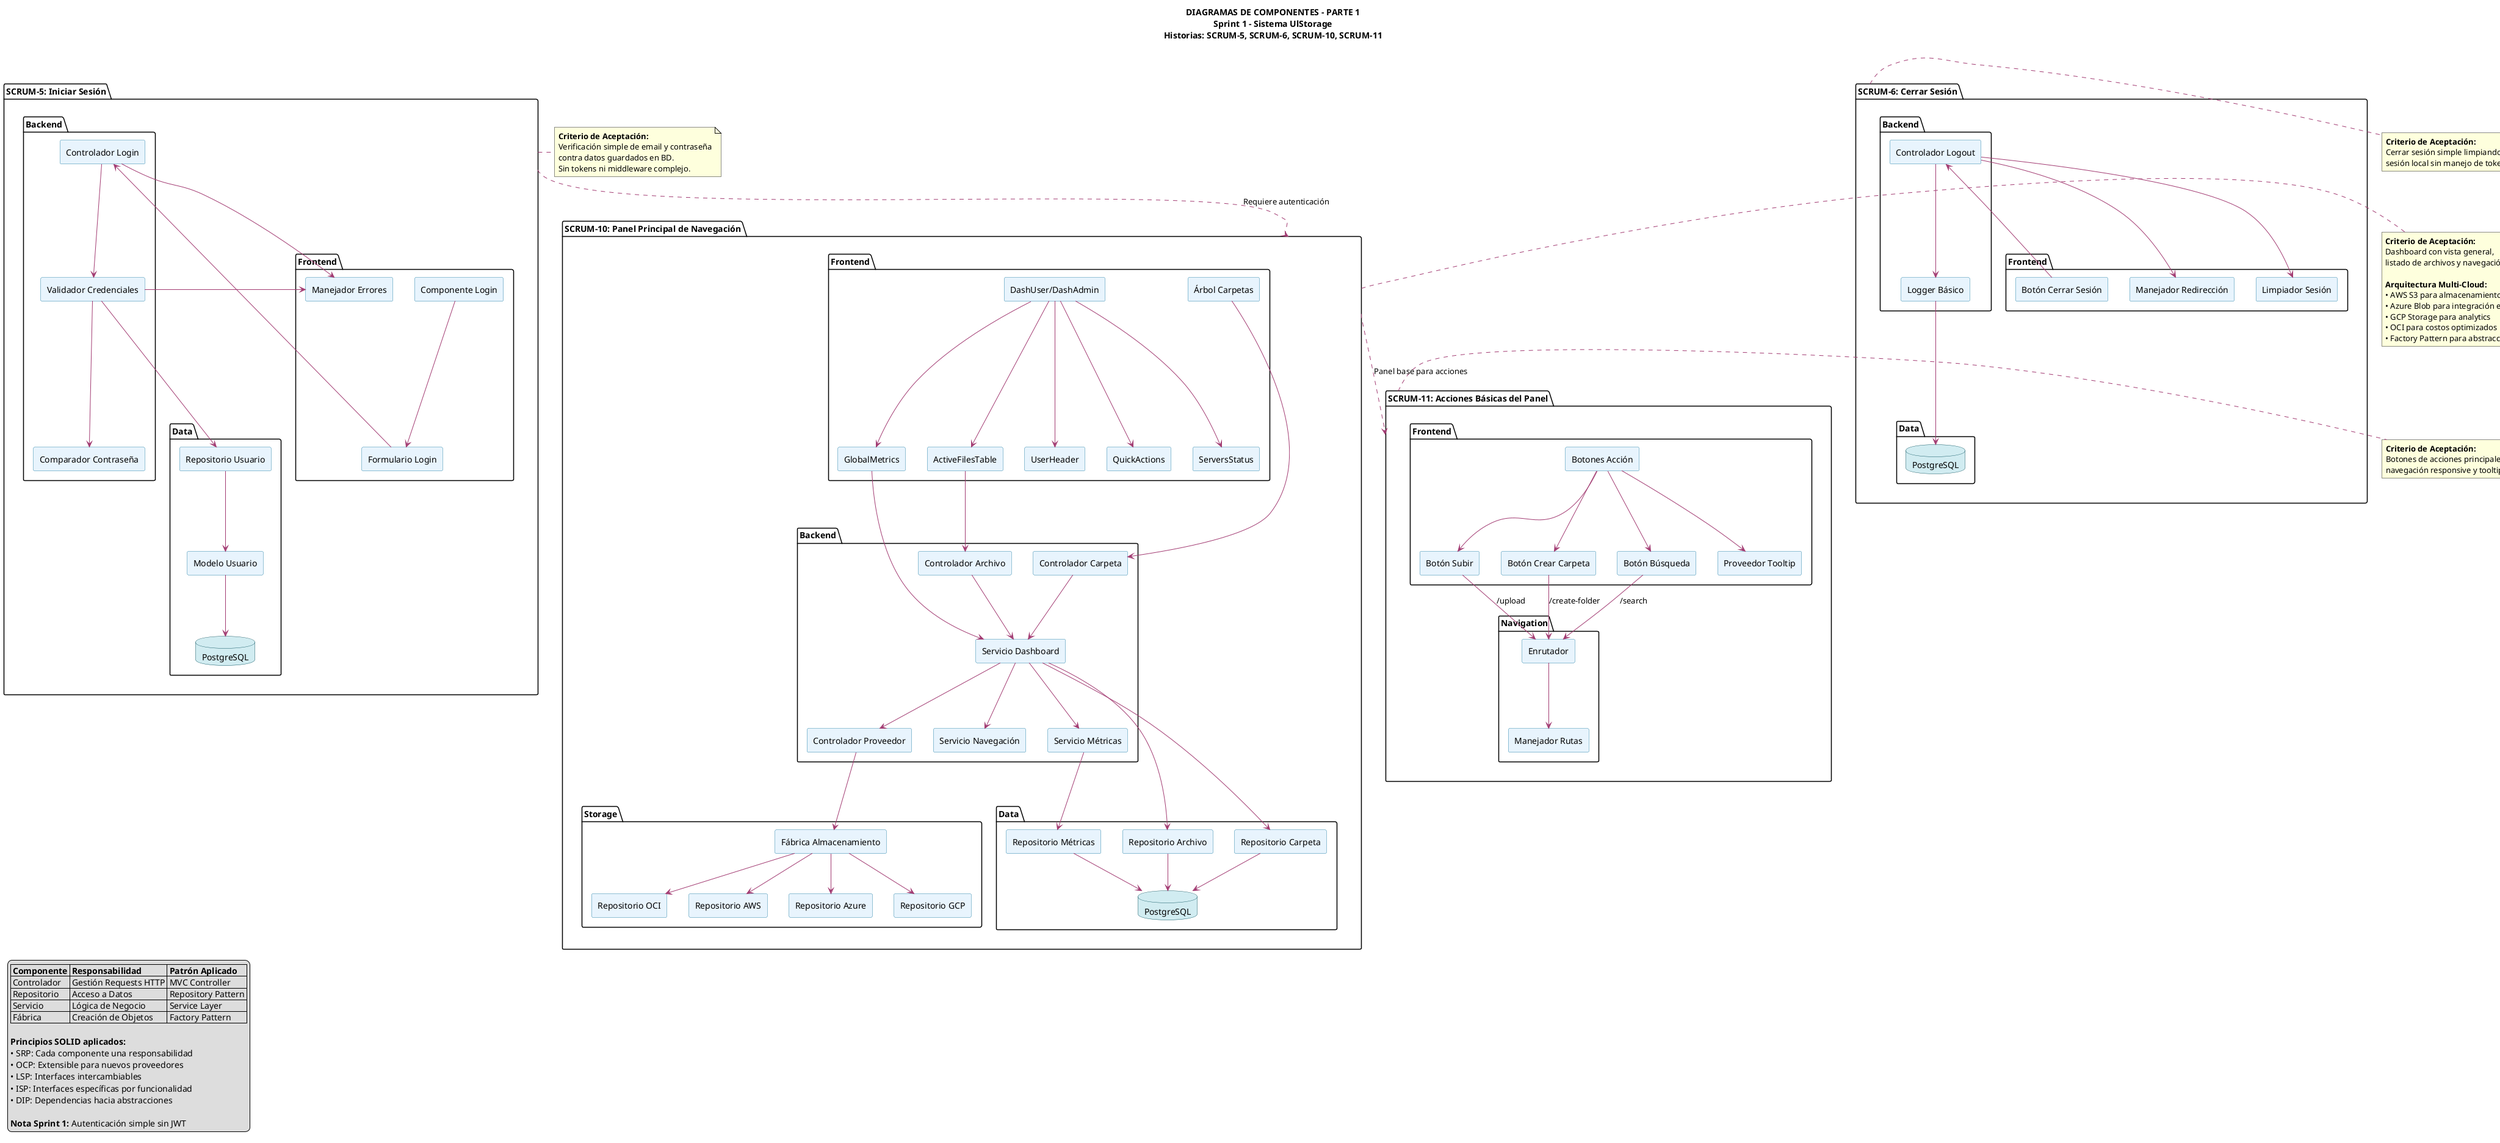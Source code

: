 @startuml diagrama_sprint1_parte1

title DIAGRAMAS DE COMPONENTES - PARTE 1\nSprint 1 - Sistema UlStorage\nHistorias: SCRUM-5, SCRUM-6, SCRUM-10, SCRUM-11

skinparam componentStyle rectangle
skinparam component {
    BackgroundColor #E8F4FD
    BorderColor #2E86AB
    ArrowColor #A23B72
}

skinparam interface {
    BackgroundColor #FFF3CD
    BorderColor #856404
}

skinparam database {
    BackgroundColor #D1ECF1
    BorderColor #0C5460
}

' ===============================
' SCRUM-5: INICIAR SESIÓN
' ===============================
package "SCRUM-5: Iniciar Sesión" as scrum5 {
    
    ' Frontend Components
    package "Frontend" as scrum5_frontend {
        component [Componente Login] as login_comp
        component [Formulario Login] as login_form
        component [Manejador Errores] as error_handler
    }
    
    ' Backend Components  
    package "Backend" as scrum5_backend {
        component [Controlador Login] as auth_ctrl
        component [Validador Credenciales] as credential_validator
        component [Comparador Contraseña] as pwd_validator
    }
    
    ' Data Layer
    package "Data" as scrum5_data {
        component [Repositorio Usuario] as user_repo
        component [Modelo Usuario] as user_model
        database "PostgreSQL" as db_users
    }
    
    ' Flujo de componentes simplificado
    login_comp --> login_form
    login_form --> auth_ctrl
    auth_ctrl --> credential_validator
    credential_validator --> pwd_validator
    credential_validator --> user_repo
    user_repo --> user_model
    user_model --> db_users
    
    ' Error handling
    auth_ctrl --> error_handler
    credential_validator --> error_handler
}

note right of scrum5 : **Criterio de Aceptación:**\nVerificación simple de email y contraseña\ncontra datos guardados en BD.\nSin tokens ni middleware complejo.

' ===============================
' SCRUM-6: CERRAR SESIÓN
' ===============================
package "SCRUM-6: Cerrar Sesión" as scrum6 {
    
    ' Frontend Components
    package "Frontend" as scrum6_frontend {
        component [Botón Cerrar Sesión] as logout_btn
        component [Manejador Redirección] as redirect_handler
        component [Limpiador Sesión] as session_cleaner
    }
    
    ' Backend Components
    package "Backend" as scrum6_backend {
        component [Controlador Logout] as logout_ctrl
        component [Logger Básico] as logout_log
    }
    
    ' Data Layer
    package "Data" as scrum6_data {
        database "PostgreSQL" as db_sessions
    }
    
    ' Flujo de componentes simplificado
    logout_btn --> logout_ctrl
    logout_ctrl --> session_cleaner
    logout_ctrl --> logout_log
    logout_ctrl --> redirect_handler
    logout_log --> db_sessions
}

note right of scrum6 : **Criterio de Aceptación:**\nCerrar sesión simple limpiando\nsesión local sin manejo de tokens

' ===============================
' SCRUM-10: PANEL PRINCIPAL
' ===============================
package "SCRUM-10: Panel Principal de Navegación" as scrum10 {
    
    ' Frontend Components (Arquitectura Real)
    package "Frontend" as scrum10_frontend {
        component [DashUser/DashAdmin] as dashboard
        component [ActiveFilesTable] as file_list
        component [Árbol Carpetas] as folder_tree
        component [GlobalMetrics] as metrics_panel
        component [UserHeader] as user_header
        component [QuickActions] as quick_actions
        component [ServersStatus] as servers_status
    }
    
    ' Backend Components
    package "Backend" as scrum10_backend {
        component [Controlador Archivo] as file_ctrl
        component [Controlador Carpeta] as folder_ctrl
        component [Servicio Dashboard] as dash_svc
        component [Servicio Métricas] as metrics_svc
        component [Servicio Navegación] as nav_svc
        component [Controlador Proveedor] as provider_ctrl
    }
    
    ' Data Layer
    package "Data" as scrum10_data {
        component [Repositorio Archivo] as file_repo_dash
        component [Repositorio Carpeta] as folder_repo_dash
        component [Repositorio Métricas] as metrics_repo
        database "PostgreSQL" as db_files
    }
    
    ' Cloud Storage Multi-Proveedor
    package "Storage" as scrum10_storage {
        component [Fábrica Almacenamiento] as storage_factory
        component [Repositorio OCI] as oci_provider
        component [Repositorio AWS] as aws_provider
        component [Repositorio Azure] as azure_provider
        component [Repositorio GCP] as gcp_provider
    }
    
    ' Flujo principal (Componentes Reales)
    dashboard --> user_header
    dashboard --> metrics_panel
    dashboard --> quick_actions
    dashboard --> file_list
    dashboard --> servers_status
    
    file_list --> file_ctrl
    folder_tree --> folder_ctrl
    metrics_panel --> dash_svc
    
    file_ctrl --> dash_svc
    folder_ctrl --> dash_svc
    dash_svc --> metrics_svc
    dash_svc --> nav_svc
    
    dash_svc --> file_repo_dash
    dash_svc --> folder_repo_dash
    metrics_svc --> metrics_repo
    
    file_repo_dash --> db_files
    folder_repo_dash --> db_files
    metrics_repo --> db_files
    
    dash_svc --> provider_ctrl
    provider_ctrl --> storage_factory
    storage_factory --> oci_provider
    storage_factory --> aws_provider
    storage_factory --> azure_provider
    storage_factory --> gcp_provider
}

note right of scrum10 : **Criterio de Aceptación:**\nDashboard con vista general,\nlistado de archivos y navegación intuitiva\n\n**Arquitectura Multi-Cloud:**\n• AWS S3 para almacenamiento rápido\n• Azure Blob para integración empresarial\n• GCP Storage para analytics\n• OCI para costos optimizados\n• Factory Pattern para abstracción

' ===============================
' SCRUM-11: ACCIONES BÁSICAS
' ===============================
package "SCRUM-11: Acciones Básicas del Panel" as scrum11 {
    
    ' Frontend Components
    package "Frontend" as scrum11_frontend {
        component [Botones Acción] as action_buttons
        component [Botón Subir] as upload_btn
        component [Botón Crear Carpeta] as create_folder_btn
        component [Botón Búsqueda] as search_btn
        component [Proveedor Tooltip] as tooltip_provider
    }
    
    ' Routing Components
    package "Navigation" as scrum11_nav {
        component [Enrutador] as router
        component [Manejador Rutas] as route_handler
    }
    
    ' Flujo de componentes
    action_buttons --> upload_btn
    action_buttons --> create_folder_btn
    action_buttons --> search_btn
    action_buttons --> tooltip_provider
    
    upload_btn --> router : "/upload"
    create_folder_btn --> router : "/create-folder"
    search_btn --> router : "/search"
    
    router --> route_handler
}

note right of scrum11 : **Criterio de Aceptación:**\nBotones de acciones principales visibles,\nnavegación responsive y tooltips

' ===============================
' RELACIONES BÁSICAS
' ===============================
scrum5 .down.> scrum10 : "Requiere autenticación"
scrum10 .down.> scrum11 : "Panel base para acciones"

' ===============================
' LEYENDA
' ===============================
legend bottom left
|= Componente |= Responsabilidad |= Patrón Aplicado |
| Controlador | Gestión Requests HTTP | MVC Controller |
| Repositorio | Acceso a Datos | Repository Pattern |
| Servicio | Lógica de Negocio | Service Layer |
| Fábrica | Creación de Objetos | Factory Pattern |

**Principios SOLID aplicados:**
• SRP: Cada componente una responsabilidad
• OCP: Extensible para nuevos proveedores
• LSP: Interfaces intercambiables
• ISP: Interfaces específicas por funcionalidad
• DIP: Dependencias hacia abstracciones

**Nota Sprint 1:** Autenticación simple sin JWT
endlegend

@enduml